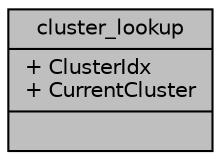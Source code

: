 digraph "cluster_lookup"
{
 // LATEX_PDF_SIZE
  edge [fontname="Helvetica",fontsize="10",labelfontname="Helvetica",labelfontsize="10"];
  node [fontname="Helvetica",fontsize="10",shape=record];
  Node1 [label="{cluster_lookup\n|+ ClusterIdx\l+ CurrentCluster\l|}",height=0.2,width=0.4,color="black", fillcolor="grey75", style="filled", fontcolor="black",tooltip=" "];
}
